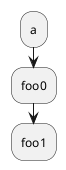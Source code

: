 {
  "sha1": "o7bb9mjdqyt72odhhbc0uvn1l6rw240",
  "insertion": {
    "when": "2024-06-04T17:28:39.467Z",
    "url": "https://forum.plantuml.net/10838/there-better-way-implement-while-loop-perprocess-function",
    "user": "plantuml@gmail.com"
  }
}
@startuml
!procedure $foo($arg)
!if $arg==0
:foo0;
!else
:foo1;
!endif
!endprocedure

:a;
$foo(0)
$foo(1)
@enduml
